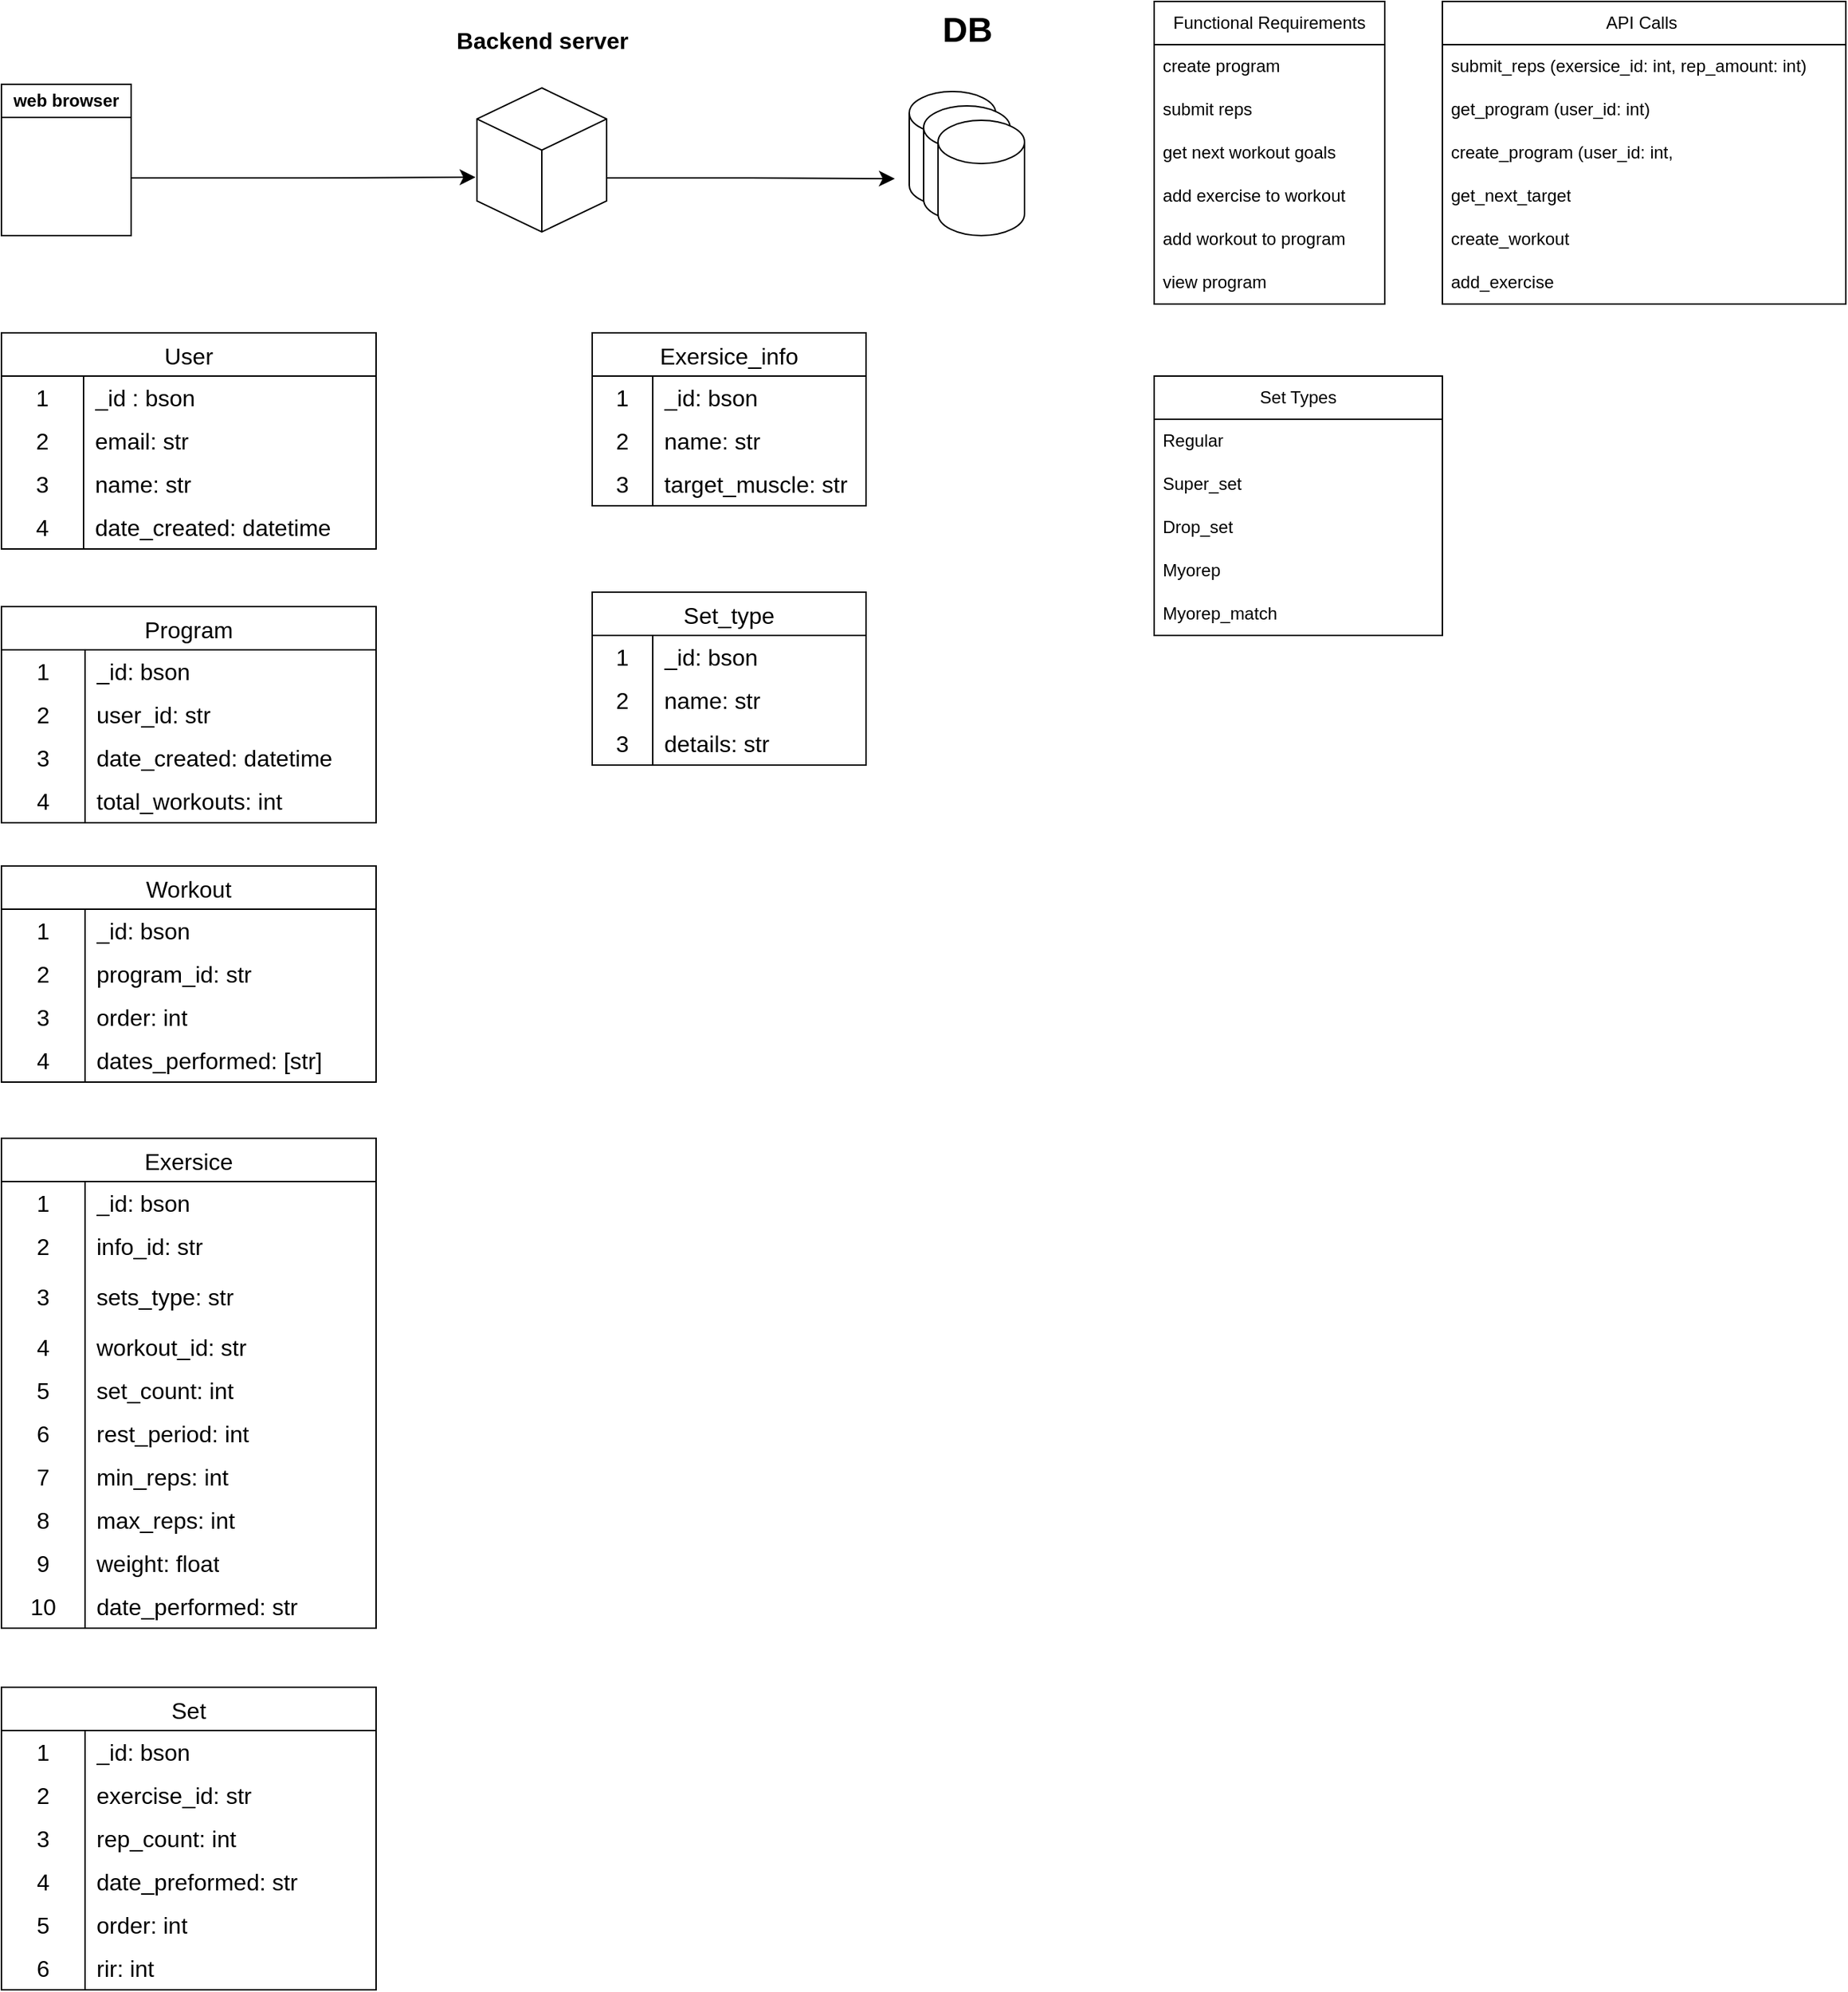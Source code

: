 <mxfile version="24.8.6">
  <diagram name="‫עמוד-1‬" id="RuujhvKtAC5E5h9CYGg9">
    <mxGraphModel grid="1" page="1" gridSize="10" guides="1" tooltips="1" connect="1" arrows="1" fold="1" pageScale="1" pageWidth="827" pageHeight="1169" math="0" shadow="0">
      <root>
        <mxCell id="0" />
        <mxCell id="1" parent="0" />
        <mxCell id="5FA42v2mhGfSkM1-ar78-1" value="" style="shape=cylinder3;whiteSpace=wrap;html=1;boundedLbl=1;backgroundOutline=1;size=15;" vertex="1" parent="1">
          <mxGeometry x="-170" y="102.5" width="60" height="80" as="geometry" />
        </mxCell>
        <mxCell id="5FA42v2mhGfSkM1-ar78-2" value="" style="shape=cylinder3;whiteSpace=wrap;html=1;boundedLbl=1;backgroundOutline=1;size=15;" vertex="1" parent="1">
          <mxGeometry x="-160" y="112.5" width="60" height="80" as="geometry" />
        </mxCell>
        <mxCell id="5FA42v2mhGfSkM1-ar78-3" value="" style="shape=cylinder3;whiteSpace=wrap;html=1;boundedLbl=1;backgroundOutline=1;size=15;" vertex="1" parent="1">
          <mxGeometry x="-150" y="122.5" width="60" height="80" as="geometry" />
        </mxCell>
        <mxCell id="5FA42v2mhGfSkM1-ar78-5" value="web browser" style="swimlane;whiteSpace=wrap;html=1;" vertex="1" parent="1">
          <mxGeometry x="-800" y="97.5" width="90" height="105" as="geometry" />
        </mxCell>
        <mxCell id="5FA42v2mhGfSkM1-ar78-6" value="" style="html=1;whiteSpace=wrap;shape=isoCube2;backgroundOutline=1;isoAngle=15;" vertex="1" parent="1">
          <mxGeometry x="-470" y="100" width="90" height="100" as="geometry" />
        </mxCell>
        <mxCell id="5FA42v2mhGfSkM1-ar78-8" value="" style="edgeStyle=elbowEdgeStyle;elbow=horizontal;endArrow=classic;html=1;curved=0;rounded=0;endSize=8;startSize=8;entryX=-0.011;entryY=0.62;entryDx=0;entryDy=0;entryPerimeter=0;" edge="1" parent="1" target="5FA42v2mhGfSkM1-ar78-6">
          <mxGeometry width="50" height="50" relative="1" as="geometry">
            <mxPoint x="-710" y="162.5" as="sourcePoint" />
            <mxPoint x="-660" y="112.5" as="targetPoint" />
          </mxGeometry>
        </mxCell>
        <mxCell id="5FA42v2mhGfSkM1-ar78-9" value="" style="edgeStyle=elbowEdgeStyle;elbow=horizontal;endArrow=classic;html=1;curved=0;rounded=0;endSize=8;startSize=8;" edge="1" parent="1">
          <mxGeometry width="50" height="50" relative="1" as="geometry">
            <mxPoint x="-380" y="162.5" as="sourcePoint" />
            <mxPoint x="-180" y="163" as="targetPoint" />
          </mxGeometry>
        </mxCell>
        <mxCell id="5FA42v2mhGfSkM1-ar78-10" value="&lt;font style=&quot;font-size: 16px;&quot;&gt;Backend server&lt;/font&gt;" style="text;strokeColor=none;fillColor=none;html=1;fontSize=24;fontStyle=1;verticalAlign=middle;align=center;" vertex="1" parent="1">
          <mxGeometry x="-482.5" y="50" width="115" height="30" as="geometry" />
        </mxCell>
        <mxCell id="5FA42v2mhGfSkM1-ar78-11" value="DB" style="text;strokeColor=none;fillColor=none;html=1;fontSize=24;fontStyle=1;verticalAlign=middle;align=center;" vertex="1" parent="1">
          <mxGeometry x="-180" y="40" width="100" height="40" as="geometry" />
        </mxCell>
        <mxCell id="5FA42v2mhGfSkM1-ar78-23" value="Functional Requirements" style="swimlane;fontStyle=0;childLayout=stackLayout;horizontal=1;startSize=30;horizontalStack=0;resizeParent=1;resizeParentMax=0;resizeLast=0;collapsible=1;marginBottom=0;whiteSpace=wrap;html=1;" vertex="1" parent="1">
          <mxGeometry y="40" width="160" height="210" as="geometry" />
        </mxCell>
        <mxCell id="5FA42v2mhGfSkM1-ar78-24" value="create program" style="text;strokeColor=none;fillColor=none;align=left;verticalAlign=middle;spacingLeft=4;spacingRight=4;overflow=hidden;points=[[0,0.5],[1,0.5]];portConstraint=eastwest;rotatable=0;whiteSpace=wrap;html=1;" vertex="1" parent="5FA42v2mhGfSkM1-ar78-23">
          <mxGeometry y="30" width="160" height="30" as="geometry" />
        </mxCell>
        <mxCell id="5FA42v2mhGfSkM1-ar78-25" value="submit reps" style="text;strokeColor=none;fillColor=none;align=left;verticalAlign=middle;spacingLeft=4;spacingRight=4;overflow=hidden;points=[[0,0.5],[1,0.5]];portConstraint=eastwest;rotatable=0;whiteSpace=wrap;html=1;" vertex="1" parent="5FA42v2mhGfSkM1-ar78-23">
          <mxGeometry y="60" width="160" height="30" as="geometry" />
        </mxCell>
        <mxCell id="5FA42v2mhGfSkM1-ar78-26" value="get next workout goals" style="text;strokeColor=none;fillColor=none;align=left;verticalAlign=middle;spacingLeft=4;spacingRight=4;overflow=hidden;points=[[0,0.5],[1,0.5]];portConstraint=eastwest;rotatable=0;whiteSpace=wrap;html=1;" vertex="1" parent="5FA42v2mhGfSkM1-ar78-23">
          <mxGeometry y="90" width="160" height="30" as="geometry" />
        </mxCell>
        <mxCell id="5FA42v2mhGfSkM1-ar78-27" value="add exercise to workout" style="text;strokeColor=none;fillColor=none;align=left;verticalAlign=middle;spacingLeft=4;spacingRight=4;overflow=hidden;points=[[0,0.5],[1,0.5]];portConstraint=eastwest;rotatable=0;whiteSpace=wrap;html=1;" vertex="1" parent="5FA42v2mhGfSkM1-ar78-23">
          <mxGeometry y="120" width="160" height="30" as="geometry" />
        </mxCell>
        <mxCell id="5FA42v2mhGfSkM1-ar78-28" value="add workout to program" style="text;strokeColor=none;fillColor=none;align=left;verticalAlign=middle;spacingLeft=4;spacingRight=4;overflow=hidden;points=[[0,0.5],[1,0.5]];portConstraint=eastwest;rotatable=0;whiteSpace=wrap;html=1;" vertex="1" parent="5FA42v2mhGfSkM1-ar78-23">
          <mxGeometry y="150" width="160" height="30" as="geometry" />
        </mxCell>
        <mxCell id="5FA42v2mhGfSkM1-ar78-29" value="view program" style="text;strokeColor=none;fillColor=none;align=left;verticalAlign=middle;spacingLeft=4;spacingRight=4;overflow=hidden;points=[[0,0.5],[1,0.5]];portConstraint=eastwest;rotatable=0;whiteSpace=wrap;html=1;" vertex="1" parent="5FA42v2mhGfSkM1-ar78-23">
          <mxGeometry y="180" width="160" height="30" as="geometry" />
        </mxCell>
        <mxCell id="5FA42v2mhGfSkM1-ar78-32" value="API Calls&amp;nbsp;" style="swimlane;fontStyle=0;childLayout=stackLayout;horizontal=1;startSize=30;horizontalStack=0;resizeParent=1;resizeParentMax=0;resizeLast=0;collapsible=1;marginBottom=0;whiteSpace=wrap;html=1;" vertex="1" parent="1">
          <mxGeometry x="200" y="40" width="280" height="210" as="geometry" />
        </mxCell>
        <mxCell id="5FA42v2mhGfSkM1-ar78-33" value="submit_reps (exersice_id: int, rep_amount: int)" style="text;strokeColor=none;fillColor=none;align=left;verticalAlign=middle;spacingLeft=4;spacingRight=4;overflow=hidden;points=[[0,0.5],[1,0.5]];portConstraint=eastwest;rotatable=0;whiteSpace=wrap;html=1;" vertex="1" parent="5FA42v2mhGfSkM1-ar78-32">
          <mxGeometry y="30" width="280" height="30" as="geometry" />
        </mxCell>
        <mxCell id="5FA42v2mhGfSkM1-ar78-34" value="get_program (user_id: int)" style="text;strokeColor=none;fillColor=none;align=left;verticalAlign=middle;spacingLeft=4;spacingRight=4;overflow=hidden;points=[[0,0.5],[1,0.5]];portConstraint=eastwest;rotatable=0;whiteSpace=wrap;html=1;" vertex="1" parent="5FA42v2mhGfSkM1-ar78-32">
          <mxGeometry y="60" width="280" height="30" as="geometry" />
        </mxCell>
        <mxCell id="5FA42v2mhGfSkM1-ar78-36" value="create_program (user_id: int,&amp;nbsp;" style="text;strokeColor=none;fillColor=none;align=left;verticalAlign=middle;spacingLeft=4;spacingRight=4;overflow=hidden;points=[[0,0.5],[1,0.5]];portConstraint=eastwest;rotatable=0;whiteSpace=wrap;html=1;" vertex="1" parent="5FA42v2mhGfSkM1-ar78-32">
          <mxGeometry y="90" width="280" height="30" as="geometry" />
        </mxCell>
        <mxCell id="5FA42v2mhGfSkM1-ar78-35" value="get_next_target" style="text;strokeColor=none;fillColor=none;align=left;verticalAlign=middle;spacingLeft=4;spacingRight=4;overflow=hidden;points=[[0,0.5],[1,0.5]];portConstraint=eastwest;rotatable=0;whiteSpace=wrap;html=1;" vertex="1" parent="5FA42v2mhGfSkM1-ar78-32">
          <mxGeometry y="120" width="280" height="30" as="geometry" />
        </mxCell>
        <mxCell id="5FA42v2mhGfSkM1-ar78-37" value="create_workout" style="text;strokeColor=none;fillColor=none;align=left;verticalAlign=middle;spacingLeft=4;spacingRight=4;overflow=hidden;points=[[0,0.5],[1,0.5]];portConstraint=eastwest;rotatable=0;whiteSpace=wrap;html=1;" vertex="1" parent="5FA42v2mhGfSkM1-ar78-32">
          <mxGeometry y="150" width="280" height="30" as="geometry" />
        </mxCell>
        <mxCell id="5FA42v2mhGfSkM1-ar78-38" value="add_exercise" style="text;strokeColor=none;fillColor=none;align=left;verticalAlign=middle;spacingLeft=4;spacingRight=4;overflow=hidden;points=[[0,0.5],[1,0.5]];portConstraint=eastwest;rotatable=0;whiteSpace=wrap;html=1;" vertex="1" parent="5FA42v2mhGfSkM1-ar78-32">
          <mxGeometry y="180" width="280" height="30" as="geometry" />
        </mxCell>
        <mxCell id="5FA42v2mhGfSkM1-ar78-39" value="User" style="shape=table;startSize=30;container=1;collapsible=0;childLayout=tableLayout;fixedRows=1;rowLines=0;fontStyle=0;strokeColor=default;fontSize=16;" vertex="1" parent="1">
          <mxGeometry x="-800" y="270" width="260" height="150" as="geometry" />
        </mxCell>
        <mxCell id="5FA42v2mhGfSkM1-ar78-40" value="" style="shape=tableRow;horizontal=0;startSize=0;swimlaneHead=0;swimlaneBody=0;top=0;left=0;bottom=0;right=0;collapsible=0;dropTarget=0;fillColor=none;points=[[0,0.5],[1,0.5]];portConstraint=eastwest;strokeColor=inherit;fontSize=16;" vertex="1" parent="5FA42v2mhGfSkM1-ar78-39">
          <mxGeometry y="30" width="260" height="30" as="geometry" />
        </mxCell>
        <mxCell id="5FA42v2mhGfSkM1-ar78-41" value="1" style="shape=partialRectangle;html=1;whiteSpace=wrap;connectable=0;fillColor=none;top=0;left=0;bottom=0;right=0;overflow=hidden;pointerEvents=1;strokeColor=inherit;fontSize=16;" vertex="1" parent="5FA42v2mhGfSkM1-ar78-40">
          <mxGeometry width="57" height="30" as="geometry">
            <mxRectangle width="57" height="30" as="alternateBounds" />
          </mxGeometry>
        </mxCell>
        <mxCell id="5FA42v2mhGfSkM1-ar78-42" value="_id : bson" style="shape=partialRectangle;html=1;whiteSpace=wrap;connectable=0;fillColor=none;top=0;left=0;bottom=0;right=0;align=left;spacingLeft=6;overflow=hidden;strokeColor=inherit;fontSize=16;" vertex="1" parent="5FA42v2mhGfSkM1-ar78-40">
          <mxGeometry x="57" width="203" height="30" as="geometry">
            <mxRectangle width="203" height="30" as="alternateBounds" />
          </mxGeometry>
        </mxCell>
        <mxCell id="5FA42v2mhGfSkM1-ar78-43" value="" style="shape=tableRow;horizontal=0;startSize=0;swimlaneHead=0;swimlaneBody=0;top=0;left=0;bottom=0;right=0;collapsible=0;dropTarget=0;fillColor=none;points=[[0,0.5],[1,0.5]];portConstraint=eastwest;strokeColor=inherit;fontSize=16;" vertex="1" parent="5FA42v2mhGfSkM1-ar78-39">
          <mxGeometry y="60" width="260" height="30" as="geometry" />
        </mxCell>
        <mxCell id="5FA42v2mhGfSkM1-ar78-44" value="2" style="shape=partialRectangle;html=1;whiteSpace=wrap;connectable=0;fillColor=none;top=0;left=0;bottom=0;right=0;overflow=hidden;strokeColor=inherit;fontSize=16;" vertex="1" parent="5FA42v2mhGfSkM1-ar78-43">
          <mxGeometry width="57" height="30" as="geometry">
            <mxRectangle width="57" height="30" as="alternateBounds" />
          </mxGeometry>
        </mxCell>
        <mxCell id="5FA42v2mhGfSkM1-ar78-45" value="email: str" style="shape=partialRectangle;html=1;whiteSpace=wrap;connectable=0;fillColor=none;top=0;left=0;bottom=0;right=0;align=left;spacingLeft=6;overflow=hidden;strokeColor=inherit;fontSize=16;" vertex="1" parent="5FA42v2mhGfSkM1-ar78-43">
          <mxGeometry x="57" width="203" height="30" as="geometry">
            <mxRectangle width="203" height="30" as="alternateBounds" />
          </mxGeometry>
        </mxCell>
        <mxCell id="5FA42v2mhGfSkM1-ar78-46" value="" style="shape=tableRow;horizontal=0;startSize=0;swimlaneHead=0;swimlaneBody=0;top=0;left=0;bottom=0;right=0;collapsible=0;dropTarget=0;fillColor=none;points=[[0,0.5],[1,0.5]];portConstraint=eastwest;strokeColor=inherit;fontSize=16;" vertex="1" parent="5FA42v2mhGfSkM1-ar78-39">
          <mxGeometry y="90" width="260" height="30" as="geometry" />
        </mxCell>
        <mxCell id="5FA42v2mhGfSkM1-ar78-47" value="3" style="shape=partialRectangle;html=1;whiteSpace=wrap;connectable=0;fillColor=none;top=0;left=0;bottom=0;right=0;overflow=hidden;strokeColor=inherit;fontSize=16;" vertex="1" parent="5FA42v2mhGfSkM1-ar78-46">
          <mxGeometry width="57" height="30" as="geometry">
            <mxRectangle width="57" height="30" as="alternateBounds" />
          </mxGeometry>
        </mxCell>
        <mxCell id="5FA42v2mhGfSkM1-ar78-48" value="name: str" style="shape=partialRectangle;html=1;whiteSpace=wrap;connectable=0;fillColor=none;top=0;left=0;bottom=0;right=0;align=left;spacingLeft=6;overflow=hidden;strokeColor=inherit;fontSize=16;" vertex="1" parent="5FA42v2mhGfSkM1-ar78-46">
          <mxGeometry x="57" width="203" height="30" as="geometry">
            <mxRectangle width="203" height="30" as="alternateBounds" />
          </mxGeometry>
        </mxCell>
        <mxCell id="5FA42v2mhGfSkM1-ar78-65" value="" style="shape=tableRow;horizontal=0;startSize=0;swimlaneHead=0;swimlaneBody=0;top=0;left=0;bottom=0;right=0;collapsible=0;dropTarget=0;fillColor=none;points=[[0,0.5],[1,0.5]];portConstraint=eastwest;strokeColor=inherit;fontSize=16;" vertex="1" parent="5FA42v2mhGfSkM1-ar78-39">
          <mxGeometry y="120" width="260" height="30" as="geometry" />
        </mxCell>
        <mxCell id="5FA42v2mhGfSkM1-ar78-66" value="4" style="shape=partialRectangle;html=1;whiteSpace=wrap;connectable=0;fillColor=none;top=0;left=0;bottom=0;right=0;overflow=hidden;strokeColor=inherit;fontSize=16;" vertex="1" parent="5FA42v2mhGfSkM1-ar78-65">
          <mxGeometry width="57" height="30" as="geometry">
            <mxRectangle width="57" height="30" as="alternateBounds" />
          </mxGeometry>
        </mxCell>
        <mxCell id="5FA42v2mhGfSkM1-ar78-67" value="date_created: datetime" style="shape=partialRectangle;html=1;whiteSpace=wrap;connectable=0;fillColor=none;top=0;left=0;bottom=0;right=0;align=left;spacingLeft=6;overflow=hidden;strokeColor=inherit;fontSize=16;" vertex="1" parent="5FA42v2mhGfSkM1-ar78-65">
          <mxGeometry x="57" width="203" height="30" as="geometry">
            <mxRectangle width="203" height="30" as="alternateBounds" />
          </mxGeometry>
        </mxCell>
        <mxCell id="5FA42v2mhGfSkM1-ar78-49" value="Program" style="shape=table;startSize=30;container=1;collapsible=0;childLayout=tableLayout;fixedRows=1;rowLines=0;fontStyle=0;strokeColor=default;fontSize=16;" vertex="1" parent="1">
          <mxGeometry x="-800" y="460" width="260" height="150" as="geometry" />
        </mxCell>
        <mxCell id="5FA42v2mhGfSkM1-ar78-50" value="" style="shape=tableRow;horizontal=0;startSize=0;swimlaneHead=0;swimlaneBody=0;top=0;left=0;bottom=0;right=0;collapsible=0;dropTarget=0;fillColor=none;points=[[0,0.5],[1,0.5]];portConstraint=eastwest;strokeColor=inherit;fontSize=16;" vertex="1" parent="5FA42v2mhGfSkM1-ar78-49">
          <mxGeometry y="30" width="260" height="30" as="geometry" />
        </mxCell>
        <mxCell id="5FA42v2mhGfSkM1-ar78-51" value="1" style="shape=partialRectangle;html=1;whiteSpace=wrap;connectable=0;fillColor=none;top=0;left=0;bottom=0;right=0;overflow=hidden;pointerEvents=1;strokeColor=inherit;fontSize=16;" vertex="1" parent="5FA42v2mhGfSkM1-ar78-50">
          <mxGeometry width="58" height="30" as="geometry">
            <mxRectangle width="58" height="30" as="alternateBounds" />
          </mxGeometry>
        </mxCell>
        <mxCell id="5FA42v2mhGfSkM1-ar78-52" value="_id: bson" style="shape=partialRectangle;html=1;whiteSpace=wrap;connectable=0;fillColor=none;top=0;left=0;bottom=0;right=0;align=left;spacingLeft=6;overflow=hidden;strokeColor=inherit;fontSize=16;" vertex="1" parent="5FA42v2mhGfSkM1-ar78-50">
          <mxGeometry x="58" width="202" height="30" as="geometry">
            <mxRectangle width="202" height="30" as="alternateBounds" />
          </mxGeometry>
        </mxCell>
        <mxCell id="5FA42v2mhGfSkM1-ar78-53" value="" style="shape=tableRow;horizontal=0;startSize=0;swimlaneHead=0;swimlaneBody=0;top=0;left=0;bottom=0;right=0;collapsible=0;dropTarget=0;fillColor=none;points=[[0,0.5],[1,0.5]];portConstraint=eastwest;strokeColor=inherit;fontSize=16;" vertex="1" parent="5FA42v2mhGfSkM1-ar78-49">
          <mxGeometry y="60" width="260" height="30" as="geometry" />
        </mxCell>
        <mxCell id="5FA42v2mhGfSkM1-ar78-54" value="2" style="shape=partialRectangle;html=1;whiteSpace=wrap;connectable=0;fillColor=none;top=0;left=0;bottom=0;right=0;overflow=hidden;strokeColor=inherit;fontSize=16;" vertex="1" parent="5FA42v2mhGfSkM1-ar78-53">
          <mxGeometry width="58" height="30" as="geometry">
            <mxRectangle width="58" height="30" as="alternateBounds" />
          </mxGeometry>
        </mxCell>
        <mxCell id="5FA42v2mhGfSkM1-ar78-55" value="user_id: str" style="shape=partialRectangle;html=1;whiteSpace=wrap;connectable=0;fillColor=none;top=0;left=0;bottom=0;right=0;align=left;spacingLeft=6;overflow=hidden;strokeColor=inherit;fontSize=16;" vertex="1" parent="5FA42v2mhGfSkM1-ar78-53">
          <mxGeometry x="58" width="202" height="30" as="geometry">
            <mxRectangle width="202" height="30" as="alternateBounds" />
          </mxGeometry>
        </mxCell>
        <mxCell id="5FA42v2mhGfSkM1-ar78-56" value="" style="shape=tableRow;horizontal=0;startSize=0;swimlaneHead=0;swimlaneBody=0;top=0;left=0;bottom=0;right=0;collapsible=0;dropTarget=0;fillColor=none;points=[[0,0.5],[1,0.5]];portConstraint=eastwest;strokeColor=inherit;fontSize=16;" vertex="1" parent="5FA42v2mhGfSkM1-ar78-49">
          <mxGeometry y="90" width="260" height="30" as="geometry" />
        </mxCell>
        <mxCell id="5FA42v2mhGfSkM1-ar78-57" value="3" style="shape=partialRectangle;html=1;whiteSpace=wrap;connectable=0;fillColor=none;top=0;left=0;bottom=0;right=0;overflow=hidden;strokeColor=inherit;fontSize=16;" vertex="1" parent="5FA42v2mhGfSkM1-ar78-56">
          <mxGeometry width="58" height="30" as="geometry">
            <mxRectangle width="58" height="30" as="alternateBounds" />
          </mxGeometry>
        </mxCell>
        <mxCell id="5FA42v2mhGfSkM1-ar78-58" value="date_created: datetime" style="shape=partialRectangle;html=1;whiteSpace=wrap;connectable=0;fillColor=none;top=0;left=0;bottom=0;right=0;align=left;spacingLeft=6;overflow=hidden;strokeColor=inherit;fontSize=16;" vertex="1" parent="5FA42v2mhGfSkM1-ar78-56">
          <mxGeometry x="58" width="202" height="30" as="geometry">
            <mxRectangle width="202" height="30" as="alternateBounds" />
          </mxGeometry>
        </mxCell>
        <mxCell id="5FA42v2mhGfSkM1-ar78-78" value="" style="shape=tableRow;horizontal=0;startSize=0;swimlaneHead=0;swimlaneBody=0;top=0;left=0;bottom=0;right=0;collapsible=0;dropTarget=0;fillColor=none;points=[[0,0.5],[1,0.5]];portConstraint=eastwest;strokeColor=inherit;fontSize=16;" vertex="1" parent="5FA42v2mhGfSkM1-ar78-49">
          <mxGeometry y="120" width="260" height="30" as="geometry" />
        </mxCell>
        <mxCell id="5FA42v2mhGfSkM1-ar78-79" value="4" style="shape=partialRectangle;html=1;whiteSpace=wrap;connectable=0;fillColor=none;top=0;left=0;bottom=0;right=0;overflow=hidden;strokeColor=inherit;fontSize=16;" vertex="1" parent="5FA42v2mhGfSkM1-ar78-78">
          <mxGeometry width="58" height="30" as="geometry">
            <mxRectangle width="58" height="30" as="alternateBounds" />
          </mxGeometry>
        </mxCell>
        <mxCell id="5FA42v2mhGfSkM1-ar78-80" value="total_workouts: int" style="shape=partialRectangle;html=1;whiteSpace=wrap;connectable=0;fillColor=none;top=0;left=0;bottom=0;right=0;align=left;spacingLeft=6;overflow=hidden;strokeColor=inherit;fontSize=16;" vertex="1" parent="5FA42v2mhGfSkM1-ar78-78">
          <mxGeometry x="58" width="202" height="30" as="geometry">
            <mxRectangle width="202" height="30" as="alternateBounds" />
          </mxGeometry>
        </mxCell>
        <mxCell id="5FA42v2mhGfSkM1-ar78-68" value="Workout" style="shape=table;startSize=30;container=1;collapsible=0;childLayout=tableLayout;fixedRows=1;rowLines=0;fontStyle=0;strokeColor=default;fontSize=16;" vertex="1" parent="1">
          <mxGeometry x="-800" y="640" width="260" height="150" as="geometry" />
        </mxCell>
        <mxCell id="5FA42v2mhGfSkM1-ar78-69" value="" style="shape=tableRow;horizontal=0;startSize=0;swimlaneHead=0;swimlaneBody=0;top=0;left=0;bottom=0;right=0;collapsible=0;dropTarget=0;fillColor=none;points=[[0,0.5],[1,0.5]];portConstraint=eastwest;strokeColor=inherit;fontSize=16;" vertex="1" parent="5FA42v2mhGfSkM1-ar78-68">
          <mxGeometry y="30" width="260" height="30" as="geometry" />
        </mxCell>
        <mxCell id="5FA42v2mhGfSkM1-ar78-70" value="1" style="shape=partialRectangle;html=1;whiteSpace=wrap;connectable=0;fillColor=none;top=0;left=0;bottom=0;right=0;overflow=hidden;pointerEvents=1;strokeColor=inherit;fontSize=16;" vertex="1" parent="5FA42v2mhGfSkM1-ar78-69">
          <mxGeometry width="58" height="30" as="geometry">
            <mxRectangle width="58" height="30" as="alternateBounds" />
          </mxGeometry>
        </mxCell>
        <mxCell id="5FA42v2mhGfSkM1-ar78-71" value="_id: bson" style="shape=partialRectangle;html=1;whiteSpace=wrap;connectable=0;fillColor=none;top=0;left=0;bottom=0;right=0;align=left;spacingLeft=6;overflow=hidden;strokeColor=inherit;fontSize=16;" vertex="1" parent="5FA42v2mhGfSkM1-ar78-69">
          <mxGeometry x="58" width="202" height="30" as="geometry">
            <mxRectangle width="202" height="30" as="alternateBounds" />
          </mxGeometry>
        </mxCell>
        <mxCell id="5FA42v2mhGfSkM1-ar78-72" value="" style="shape=tableRow;horizontal=0;startSize=0;swimlaneHead=0;swimlaneBody=0;top=0;left=0;bottom=0;right=0;collapsible=0;dropTarget=0;fillColor=none;points=[[0,0.5],[1,0.5]];portConstraint=eastwest;strokeColor=inherit;fontSize=16;" vertex="1" parent="5FA42v2mhGfSkM1-ar78-68">
          <mxGeometry y="60" width="260" height="30" as="geometry" />
        </mxCell>
        <mxCell id="5FA42v2mhGfSkM1-ar78-73" value="2" style="shape=partialRectangle;html=1;whiteSpace=wrap;connectable=0;fillColor=none;top=0;left=0;bottom=0;right=0;overflow=hidden;strokeColor=inherit;fontSize=16;" vertex="1" parent="5FA42v2mhGfSkM1-ar78-72">
          <mxGeometry width="58" height="30" as="geometry">
            <mxRectangle width="58" height="30" as="alternateBounds" />
          </mxGeometry>
        </mxCell>
        <mxCell id="5FA42v2mhGfSkM1-ar78-74" value="program_id: str" style="shape=partialRectangle;html=1;whiteSpace=wrap;connectable=0;fillColor=none;top=0;left=0;bottom=0;right=0;align=left;spacingLeft=6;overflow=hidden;strokeColor=inherit;fontSize=16;" vertex="1" parent="5FA42v2mhGfSkM1-ar78-72">
          <mxGeometry x="58" width="202" height="30" as="geometry">
            <mxRectangle width="202" height="30" as="alternateBounds" />
          </mxGeometry>
        </mxCell>
        <mxCell id="5FA42v2mhGfSkM1-ar78-75" value="" style="shape=tableRow;horizontal=0;startSize=0;swimlaneHead=0;swimlaneBody=0;top=0;left=0;bottom=0;right=0;collapsible=0;dropTarget=0;fillColor=none;points=[[0,0.5],[1,0.5]];portConstraint=eastwest;strokeColor=inherit;fontSize=16;" vertex="1" parent="5FA42v2mhGfSkM1-ar78-68">
          <mxGeometry y="90" width="260" height="30" as="geometry" />
        </mxCell>
        <mxCell id="5FA42v2mhGfSkM1-ar78-76" value="3" style="shape=partialRectangle;html=1;whiteSpace=wrap;connectable=0;fillColor=none;top=0;left=0;bottom=0;right=0;overflow=hidden;strokeColor=inherit;fontSize=16;" vertex="1" parent="5FA42v2mhGfSkM1-ar78-75">
          <mxGeometry width="58" height="30" as="geometry">
            <mxRectangle width="58" height="30" as="alternateBounds" />
          </mxGeometry>
        </mxCell>
        <mxCell id="5FA42v2mhGfSkM1-ar78-77" value="order: int" style="shape=partialRectangle;html=1;whiteSpace=wrap;connectable=0;fillColor=none;top=0;left=0;bottom=0;right=0;align=left;spacingLeft=6;overflow=hidden;strokeColor=inherit;fontSize=16;" vertex="1" parent="5FA42v2mhGfSkM1-ar78-75">
          <mxGeometry x="58" width="202" height="30" as="geometry">
            <mxRectangle width="202" height="30" as="alternateBounds" />
          </mxGeometry>
        </mxCell>
        <mxCell id="5FA42v2mhGfSkM1-ar78-81" value="" style="shape=tableRow;horizontal=0;startSize=0;swimlaneHead=0;swimlaneBody=0;top=0;left=0;bottom=0;right=0;collapsible=0;dropTarget=0;fillColor=none;points=[[0,0.5],[1,0.5]];portConstraint=eastwest;strokeColor=inherit;fontSize=16;" vertex="1" parent="5FA42v2mhGfSkM1-ar78-68">
          <mxGeometry y="120" width="260" height="30" as="geometry" />
        </mxCell>
        <mxCell id="5FA42v2mhGfSkM1-ar78-82" value="4" style="shape=partialRectangle;html=1;whiteSpace=wrap;connectable=0;fillColor=none;top=0;left=0;bottom=0;right=0;overflow=hidden;strokeColor=inherit;fontSize=16;" vertex="1" parent="5FA42v2mhGfSkM1-ar78-81">
          <mxGeometry width="58" height="30" as="geometry">
            <mxRectangle width="58" height="30" as="alternateBounds" />
          </mxGeometry>
        </mxCell>
        <mxCell id="5FA42v2mhGfSkM1-ar78-83" value="dates_performed: [str]" style="shape=partialRectangle;html=1;whiteSpace=wrap;connectable=0;fillColor=none;top=0;left=0;bottom=0;right=0;align=left;spacingLeft=6;overflow=hidden;strokeColor=inherit;fontSize=16;" vertex="1" parent="5FA42v2mhGfSkM1-ar78-81">
          <mxGeometry x="58" width="202" height="30" as="geometry">
            <mxRectangle width="202" height="30" as="alternateBounds" />
          </mxGeometry>
        </mxCell>
        <mxCell id="F83LJbMKEKHqvI5iECEa-1" value="Exersice" style="shape=table;startSize=30;container=1;collapsible=0;childLayout=tableLayout;fixedRows=1;rowLines=0;fontStyle=0;strokeColor=default;fontSize=16;" vertex="1" parent="1">
          <mxGeometry x="-800" y="829" width="260" height="340.0" as="geometry" />
        </mxCell>
        <mxCell id="F83LJbMKEKHqvI5iECEa-2" value="" style="shape=tableRow;horizontal=0;startSize=0;swimlaneHead=0;swimlaneBody=0;top=0;left=0;bottom=0;right=0;collapsible=0;dropTarget=0;fillColor=none;points=[[0,0.5],[1,0.5]];portConstraint=eastwest;strokeColor=inherit;fontSize=16;" vertex="1" parent="F83LJbMKEKHqvI5iECEa-1">
          <mxGeometry y="30" width="260" height="30" as="geometry" />
        </mxCell>
        <mxCell id="F83LJbMKEKHqvI5iECEa-3" value="1" style="shape=partialRectangle;html=1;whiteSpace=wrap;connectable=0;fillColor=none;top=0;left=0;bottom=0;right=0;overflow=hidden;pointerEvents=1;strokeColor=inherit;fontSize=16;" vertex="1" parent="F83LJbMKEKHqvI5iECEa-2">
          <mxGeometry width="58" height="30" as="geometry">
            <mxRectangle width="58" height="30" as="alternateBounds" />
          </mxGeometry>
        </mxCell>
        <mxCell id="F83LJbMKEKHqvI5iECEa-4" value="_id: bson" style="shape=partialRectangle;html=1;whiteSpace=wrap;connectable=0;fillColor=none;top=0;left=0;bottom=0;right=0;align=left;spacingLeft=6;overflow=hidden;strokeColor=inherit;fontSize=16;" vertex="1" parent="F83LJbMKEKHqvI5iECEa-2">
          <mxGeometry x="58" width="202" height="30" as="geometry">
            <mxRectangle width="202" height="30" as="alternateBounds" />
          </mxGeometry>
        </mxCell>
        <mxCell id="F83LJbMKEKHqvI5iECEa-5" value="" style="shape=tableRow;horizontal=0;startSize=0;swimlaneHead=0;swimlaneBody=0;top=0;left=0;bottom=0;right=0;collapsible=0;dropTarget=0;fillColor=none;points=[[0,0.5],[1,0.5]];portConstraint=eastwest;strokeColor=inherit;fontSize=16;" vertex="1" parent="F83LJbMKEKHqvI5iECEa-1">
          <mxGeometry y="60" width="260" height="30" as="geometry" />
        </mxCell>
        <mxCell id="F83LJbMKEKHqvI5iECEa-6" value="2" style="shape=partialRectangle;html=1;whiteSpace=wrap;connectable=0;fillColor=none;top=0;left=0;bottom=0;right=0;overflow=hidden;strokeColor=inherit;fontSize=16;" vertex="1" parent="F83LJbMKEKHqvI5iECEa-5">
          <mxGeometry width="58" height="30" as="geometry">
            <mxRectangle width="58" height="30" as="alternateBounds" />
          </mxGeometry>
        </mxCell>
        <mxCell id="F83LJbMKEKHqvI5iECEa-7" value="info_id: str" style="shape=partialRectangle;html=1;whiteSpace=wrap;connectable=0;fillColor=none;top=0;left=0;bottom=0;right=0;align=left;spacingLeft=6;overflow=hidden;strokeColor=inherit;fontSize=16;" vertex="1" parent="F83LJbMKEKHqvI5iECEa-5">
          <mxGeometry x="58" width="202" height="30" as="geometry">
            <mxRectangle width="202" height="30" as="alternateBounds" />
          </mxGeometry>
        </mxCell>
        <mxCell id="F83LJbMKEKHqvI5iECEa-8" value="" style="shape=tableRow;horizontal=0;startSize=0;swimlaneHead=0;swimlaneBody=0;top=0;left=0;bottom=0;right=0;collapsible=0;dropTarget=0;fillColor=none;points=[[0,0.5],[1,0.5]];portConstraint=eastwest;strokeColor=inherit;fontSize=16;" vertex="1" parent="F83LJbMKEKHqvI5iECEa-1">
          <mxGeometry y="90" width="260" height="40" as="geometry" />
        </mxCell>
        <mxCell id="F83LJbMKEKHqvI5iECEa-9" value="3" style="shape=partialRectangle;html=1;whiteSpace=wrap;connectable=0;fillColor=none;top=0;left=0;bottom=0;right=0;overflow=hidden;strokeColor=inherit;fontSize=16;" vertex="1" parent="F83LJbMKEKHqvI5iECEa-8">
          <mxGeometry width="58" height="40" as="geometry">
            <mxRectangle width="58" height="40" as="alternateBounds" />
          </mxGeometry>
        </mxCell>
        <mxCell id="F83LJbMKEKHqvI5iECEa-10" value="sets_type: str" style="shape=partialRectangle;html=1;whiteSpace=wrap;connectable=0;fillColor=none;top=0;left=0;bottom=0;right=0;align=left;spacingLeft=6;overflow=hidden;strokeColor=inherit;fontSize=16;" vertex="1" parent="F83LJbMKEKHqvI5iECEa-8">
          <mxGeometry x="58" width="202" height="40" as="geometry">
            <mxRectangle width="202" height="40" as="alternateBounds" />
          </mxGeometry>
        </mxCell>
        <mxCell id="F83LJbMKEKHqvI5iECEa-14" value="" style="shape=tableRow;horizontal=0;startSize=0;swimlaneHead=0;swimlaneBody=0;top=0;left=0;bottom=0;right=0;collapsible=0;dropTarget=0;fillColor=none;points=[[0,0.5],[1,0.5]];portConstraint=eastwest;strokeColor=inherit;fontSize=16;" vertex="1" parent="F83LJbMKEKHqvI5iECEa-1">
          <mxGeometry y="130" width="260" height="30" as="geometry" />
        </mxCell>
        <mxCell id="F83LJbMKEKHqvI5iECEa-15" value="4" style="shape=partialRectangle;html=1;whiteSpace=wrap;connectable=0;fillColor=none;top=0;left=0;bottom=0;right=0;overflow=hidden;strokeColor=inherit;fontSize=16;" vertex="1" parent="F83LJbMKEKHqvI5iECEa-14">
          <mxGeometry width="58" height="30" as="geometry">
            <mxRectangle width="58" height="30" as="alternateBounds" />
          </mxGeometry>
        </mxCell>
        <mxCell id="F83LJbMKEKHqvI5iECEa-16" value="workout_id: str" style="shape=partialRectangle;html=1;whiteSpace=wrap;connectable=0;fillColor=none;top=0;left=0;bottom=0;right=0;align=left;spacingLeft=6;overflow=hidden;strokeColor=inherit;fontSize=16;" vertex="1" parent="F83LJbMKEKHqvI5iECEa-14">
          <mxGeometry x="58" width="202" height="30" as="geometry">
            <mxRectangle width="202" height="30" as="alternateBounds" />
          </mxGeometry>
        </mxCell>
        <mxCell id="F83LJbMKEKHqvI5iECEa-17" value="" style="shape=tableRow;horizontal=0;startSize=0;swimlaneHead=0;swimlaneBody=0;top=0;left=0;bottom=0;right=0;collapsible=0;dropTarget=0;fillColor=none;points=[[0,0.5],[1,0.5]];portConstraint=eastwest;strokeColor=inherit;fontSize=16;" vertex="1" parent="F83LJbMKEKHqvI5iECEa-1">
          <mxGeometry y="160" width="260" height="30" as="geometry" />
        </mxCell>
        <mxCell id="F83LJbMKEKHqvI5iECEa-18" value="5" style="shape=partialRectangle;html=1;whiteSpace=wrap;connectable=0;fillColor=none;top=0;left=0;bottom=0;right=0;overflow=hidden;strokeColor=inherit;fontSize=16;" vertex="1" parent="F83LJbMKEKHqvI5iECEa-17">
          <mxGeometry width="58" height="30" as="geometry">
            <mxRectangle width="58" height="30" as="alternateBounds" />
          </mxGeometry>
        </mxCell>
        <mxCell id="F83LJbMKEKHqvI5iECEa-19" value="set_count: int" style="shape=partialRectangle;html=1;whiteSpace=wrap;connectable=0;fillColor=none;top=0;left=0;bottom=0;right=0;align=left;spacingLeft=6;overflow=hidden;strokeColor=inherit;fontSize=16;" vertex="1" parent="F83LJbMKEKHqvI5iECEa-17">
          <mxGeometry x="58" width="202" height="30" as="geometry">
            <mxRectangle width="202" height="30" as="alternateBounds" />
          </mxGeometry>
        </mxCell>
        <mxCell id="F83LJbMKEKHqvI5iECEa-53" value="" style="shape=tableRow;horizontal=0;startSize=0;swimlaneHead=0;swimlaneBody=0;top=0;left=0;bottom=0;right=0;collapsible=0;dropTarget=0;fillColor=none;points=[[0,0.5],[1,0.5]];portConstraint=eastwest;strokeColor=inherit;fontSize=16;" vertex="1" parent="F83LJbMKEKHqvI5iECEa-1">
          <mxGeometry y="190" width="260" height="30" as="geometry" />
        </mxCell>
        <mxCell id="F83LJbMKEKHqvI5iECEa-54" value="6" style="shape=partialRectangle;html=1;whiteSpace=wrap;connectable=0;fillColor=none;top=0;left=0;bottom=0;right=0;overflow=hidden;strokeColor=inherit;fontSize=16;" vertex="1" parent="F83LJbMKEKHqvI5iECEa-53">
          <mxGeometry width="58" height="30" as="geometry">
            <mxRectangle width="58" height="30" as="alternateBounds" />
          </mxGeometry>
        </mxCell>
        <mxCell id="F83LJbMKEKHqvI5iECEa-55" value="rest_period: int" style="shape=partialRectangle;html=1;whiteSpace=wrap;connectable=0;fillColor=none;top=0;left=0;bottom=0;right=0;align=left;spacingLeft=6;overflow=hidden;strokeColor=inherit;fontSize=16;" vertex="1" parent="F83LJbMKEKHqvI5iECEa-53">
          <mxGeometry x="58" width="202" height="30" as="geometry">
            <mxRectangle width="202" height="30" as="alternateBounds" />
          </mxGeometry>
        </mxCell>
        <mxCell id="F83LJbMKEKHqvI5iECEa-70" value="" style="shape=tableRow;horizontal=0;startSize=0;swimlaneHead=0;swimlaneBody=0;top=0;left=0;bottom=0;right=0;collapsible=0;dropTarget=0;fillColor=none;points=[[0,0.5],[1,0.5]];portConstraint=eastwest;strokeColor=inherit;fontSize=16;" vertex="1" parent="F83LJbMKEKHqvI5iECEa-1">
          <mxGeometry y="220" width="260" height="30" as="geometry" />
        </mxCell>
        <mxCell id="F83LJbMKEKHqvI5iECEa-71" value="7" style="shape=partialRectangle;html=1;whiteSpace=wrap;connectable=0;fillColor=none;top=0;left=0;bottom=0;right=0;overflow=hidden;strokeColor=inherit;fontSize=16;" vertex="1" parent="F83LJbMKEKHqvI5iECEa-70">
          <mxGeometry width="58" height="30" as="geometry">
            <mxRectangle width="58" height="30" as="alternateBounds" />
          </mxGeometry>
        </mxCell>
        <mxCell id="F83LJbMKEKHqvI5iECEa-72" value="min_reps: int" style="shape=partialRectangle;html=1;whiteSpace=wrap;connectable=0;fillColor=none;top=0;left=0;bottom=0;right=0;align=left;spacingLeft=6;overflow=hidden;strokeColor=inherit;fontSize=16;" vertex="1" parent="F83LJbMKEKHqvI5iECEa-70">
          <mxGeometry x="58" width="202" height="30" as="geometry">
            <mxRectangle width="202" height="30" as="alternateBounds" />
          </mxGeometry>
        </mxCell>
        <mxCell id="F83LJbMKEKHqvI5iECEa-73" value="" style="shape=tableRow;horizontal=0;startSize=0;swimlaneHead=0;swimlaneBody=0;top=0;left=0;bottom=0;right=0;collapsible=0;dropTarget=0;fillColor=none;points=[[0,0.5],[1,0.5]];portConstraint=eastwest;strokeColor=inherit;fontSize=16;" vertex="1" parent="F83LJbMKEKHqvI5iECEa-1">
          <mxGeometry y="250" width="260" height="30" as="geometry" />
        </mxCell>
        <mxCell id="F83LJbMKEKHqvI5iECEa-74" value="8" style="shape=partialRectangle;html=1;whiteSpace=wrap;connectable=0;fillColor=none;top=0;left=0;bottom=0;right=0;overflow=hidden;strokeColor=inherit;fontSize=16;" vertex="1" parent="F83LJbMKEKHqvI5iECEa-73">
          <mxGeometry width="58" height="30" as="geometry">
            <mxRectangle width="58" height="30" as="alternateBounds" />
          </mxGeometry>
        </mxCell>
        <mxCell id="F83LJbMKEKHqvI5iECEa-75" value="max_reps: int" style="shape=partialRectangle;html=1;whiteSpace=wrap;connectable=0;fillColor=none;top=0;left=0;bottom=0;right=0;align=left;spacingLeft=6;overflow=hidden;strokeColor=inherit;fontSize=16;" vertex="1" parent="F83LJbMKEKHqvI5iECEa-73">
          <mxGeometry x="58" width="202" height="30" as="geometry">
            <mxRectangle width="202" height="30" as="alternateBounds" />
          </mxGeometry>
        </mxCell>
        <mxCell id="xele2p5ni1MSc9vmOYbc-1" value="" style="shape=tableRow;horizontal=0;startSize=0;swimlaneHead=0;swimlaneBody=0;top=0;left=0;bottom=0;right=0;collapsible=0;dropTarget=0;fillColor=none;points=[[0,0.5],[1,0.5]];portConstraint=eastwest;strokeColor=inherit;fontSize=16;" vertex="1" parent="F83LJbMKEKHqvI5iECEa-1">
          <mxGeometry y="280" width="260" height="30" as="geometry" />
        </mxCell>
        <mxCell id="xele2p5ni1MSc9vmOYbc-2" value="9" style="shape=partialRectangle;html=1;whiteSpace=wrap;connectable=0;fillColor=none;top=0;left=0;bottom=0;right=0;overflow=hidden;strokeColor=inherit;fontSize=16;" vertex="1" parent="xele2p5ni1MSc9vmOYbc-1">
          <mxGeometry width="58" height="30" as="geometry">
            <mxRectangle width="58" height="30" as="alternateBounds" />
          </mxGeometry>
        </mxCell>
        <mxCell id="xele2p5ni1MSc9vmOYbc-3" value="weight: float" style="shape=partialRectangle;html=1;whiteSpace=wrap;connectable=0;fillColor=none;top=0;left=0;bottom=0;right=0;align=left;spacingLeft=6;overflow=hidden;strokeColor=inherit;fontSize=16;" vertex="1" parent="xele2p5ni1MSc9vmOYbc-1">
          <mxGeometry x="58" width="202" height="30" as="geometry">
            <mxRectangle width="202" height="30" as="alternateBounds" />
          </mxGeometry>
        </mxCell>
        <mxCell id="xele2p5ni1MSc9vmOYbc-4" value="" style="shape=tableRow;horizontal=0;startSize=0;swimlaneHead=0;swimlaneBody=0;top=0;left=0;bottom=0;right=0;collapsible=0;dropTarget=0;fillColor=none;points=[[0,0.5],[1,0.5]];portConstraint=eastwest;strokeColor=inherit;fontSize=16;" vertex="1" parent="F83LJbMKEKHqvI5iECEa-1">
          <mxGeometry y="310" width="260" height="30" as="geometry" />
        </mxCell>
        <mxCell id="xele2p5ni1MSc9vmOYbc-5" value="10" style="shape=partialRectangle;html=1;whiteSpace=wrap;connectable=0;fillColor=none;top=0;left=0;bottom=0;right=0;overflow=hidden;strokeColor=inherit;fontSize=16;" vertex="1" parent="xele2p5ni1MSc9vmOYbc-4">
          <mxGeometry width="58" height="30" as="geometry">
            <mxRectangle width="58" height="30" as="alternateBounds" />
          </mxGeometry>
        </mxCell>
        <mxCell id="xele2p5ni1MSc9vmOYbc-6" value="date_performed: str" style="shape=partialRectangle;html=1;whiteSpace=wrap;connectable=0;fillColor=none;top=0;left=0;bottom=0;right=0;align=left;spacingLeft=6;overflow=hidden;strokeColor=inherit;fontSize=16;" vertex="1" parent="xele2p5ni1MSc9vmOYbc-4">
          <mxGeometry x="58" width="202" height="30" as="geometry">
            <mxRectangle width="202" height="30" as="alternateBounds" />
          </mxGeometry>
        </mxCell>
        <mxCell id="F83LJbMKEKHqvI5iECEa-20" value="Exersice_info" style="shape=table;startSize=30;container=1;collapsible=0;childLayout=tableLayout;fixedRows=1;rowLines=0;fontStyle=0;strokeColor=default;fontSize=16;" vertex="1" parent="1">
          <mxGeometry x="-390" y="270" width="190" height="120" as="geometry" />
        </mxCell>
        <mxCell id="F83LJbMKEKHqvI5iECEa-21" value="" style="shape=tableRow;horizontal=0;startSize=0;swimlaneHead=0;swimlaneBody=0;top=0;left=0;bottom=0;right=0;collapsible=0;dropTarget=0;fillColor=none;points=[[0,0.5],[1,0.5]];portConstraint=eastwest;strokeColor=inherit;fontSize=16;" vertex="1" parent="F83LJbMKEKHqvI5iECEa-20">
          <mxGeometry y="30" width="190" height="30" as="geometry" />
        </mxCell>
        <mxCell id="F83LJbMKEKHqvI5iECEa-22" value="1" style="shape=partialRectangle;html=1;whiteSpace=wrap;connectable=0;fillColor=none;top=0;left=0;bottom=0;right=0;overflow=hidden;pointerEvents=1;strokeColor=inherit;fontSize=16;" vertex="1" parent="F83LJbMKEKHqvI5iECEa-21">
          <mxGeometry width="42" height="30" as="geometry">
            <mxRectangle width="42" height="30" as="alternateBounds" />
          </mxGeometry>
        </mxCell>
        <mxCell id="F83LJbMKEKHqvI5iECEa-23" value="_id: bson" style="shape=partialRectangle;html=1;whiteSpace=wrap;connectable=0;fillColor=none;top=0;left=0;bottom=0;right=0;align=left;spacingLeft=6;overflow=hidden;strokeColor=inherit;fontSize=16;" vertex="1" parent="F83LJbMKEKHqvI5iECEa-21">
          <mxGeometry x="42" width="148" height="30" as="geometry">
            <mxRectangle width="148" height="30" as="alternateBounds" />
          </mxGeometry>
        </mxCell>
        <mxCell id="F83LJbMKEKHqvI5iECEa-24" value="" style="shape=tableRow;horizontal=0;startSize=0;swimlaneHead=0;swimlaneBody=0;top=0;left=0;bottom=0;right=0;collapsible=0;dropTarget=0;fillColor=none;points=[[0,0.5],[1,0.5]];portConstraint=eastwest;strokeColor=inherit;fontSize=16;" vertex="1" parent="F83LJbMKEKHqvI5iECEa-20">
          <mxGeometry y="60" width="190" height="30" as="geometry" />
        </mxCell>
        <mxCell id="F83LJbMKEKHqvI5iECEa-25" value="2" style="shape=partialRectangle;html=1;whiteSpace=wrap;connectable=0;fillColor=none;top=0;left=0;bottom=0;right=0;overflow=hidden;strokeColor=inherit;fontSize=16;" vertex="1" parent="F83LJbMKEKHqvI5iECEa-24">
          <mxGeometry width="42" height="30" as="geometry">
            <mxRectangle width="42" height="30" as="alternateBounds" />
          </mxGeometry>
        </mxCell>
        <mxCell id="F83LJbMKEKHqvI5iECEa-26" value="name: str" style="shape=partialRectangle;html=1;whiteSpace=wrap;connectable=0;fillColor=none;top=0;left=0;bottom=0;right=0;align=left;spacingLeft=6;overflow=hidden;strokeColor=inherit;fontSize=16;" vertex="1" parent="F83LJbMKEKHqvI5iECEa-24">
          <mxGeometry x="42" width="148" height="30" as="geometry">
            <mxRectangle width="148" height="30" as="alternateBounds" />
          </mxGeometry>
        </mxCell>
        <mxCell id="F83LJbMKEKHqvI5iECEa-27" value="" style="shape=tableRow;horizontal=0;startSize=0;swimlaneHead=0;swimlaneBody=0;top=0;left=0;bottom=0;right=0;collapsible=0;dropTarget=0;fillColor=none;points=[[0,0.5],[1,0.5]];portConstraint=eastwest;strokeColor=inherit;fontSize=16;" vertex="1" parent="F83LJbMKEKHqvI5iECEa-20">
          <mxGeometry y="90" width="190" height="30" as="geometry" />
        </mxCell>
        <mxCell id="F83LJbMKEKHqvI5iECEa-28" value="3" style="shape=partialRectangle;html=1;whiteSpace=wrap;connectable=0;fillColor=none;top=0;left=0;bottom=0;right=0;overflow=hidden;strokeColor=inherit;fontSize=16;" vertex="1" parent="F83LJbMKEKHqvI5iECEa-27">
          <mxGeometry width="42" height="30" as="geometry">
            <mxRectangle width="42" height="30" as="alternateBounds" />
          </mxGeometry>
        </mxCell>
        <mxCell id="F83LJbMKEKHqvI5iECEa-29" value="target_muscle: str" style="shape=partialRectangle;html=1;whiteSpace=wrap;connectable=0;fillColor=none;top=0;left=0;bottom=0;right=0;align=left;spacingLeft=6;overflow=hidden;strokeColor=inherit;fontSize=16;" vertex="1" parent="F83LJbMKEKHqvI5iECEa-27">
          <mxGeometry x="42" width="148" height="30" as="geometry">
            <mxRectangle width="148" height="30" as="alternateBounds" />
          </mxGeometry>
        </mxCell>
        <mxCell id="F83LJbMKEKHqvI5iECEa-33" value="Set_type" style="shape=table;startSize=30;container=1;collapsible=0;childLayout=tableLayout;fixedRows=1;rowLines=0;fontStyle=0;strokeColor=default;fontSize=16;" vertex="1" parent="1">
          <mxGeometry x="-390" y="450" width="190" height="120" as="geometry" />
        </mxCell>
        <mxCell id="F83LJbMKEKHqvI5iECEa-34" value="" style="shape=tableRow;horizontal=0;startSize=0;swimlaneHead=0;swimlaneBody=0;top=0;left=0;bottom=0;right=0;collapsible=0;dropTarget=0;fillColor=none;points=[[0,0.5],[1,0.5]];portConstraint=eastwest;strokeColor=inherit;fontSize=16;" vertex="1" parent="F83LJbMKEKHqvI5iECEa-33">
          <mxGeometry y="30" width="190" height="30" as="geometry" />
        </mxCell>
        <mxCell id="F83LJbMKEKHqvI5iECEa-35" value="1" style="shape=partialRectangle;html=1;whiteSpace=wrap;connectable=0;fillColor=none;top=0;left=0;bottom=0;right=0;overflow=hidden;pointerEvents=1;strokeColor=inherit;fontSize=16;" vertex="1" parent="F83LJbMKEKHqvI5iECEa-34">
          <mxGeometry width="42" height="30" as="geometry">
            <mxRectangle width="42" height="30" as="alternateBounds" />
          </mxGeometry>
        </mxCell>
        <mxCell id="F83LJbMKEKHqvI5iECEa-36" value="_id: bson" style="shape=partialRectangle;html=1;whiteSpace=wrap;connectable=0;fillColor=none;top=0;left=0;bottom=0;right=0;align=left;spacingLeft=6;overflow=hidden;strokeColor=inherit;fontSize=16;" vertex="1" parent="F83LJbMKEKHqvI5iECEa-34">
          <mxGeometry x="42" width="148" height="30" as="geometry">
            <mxRectangle width="148" height="30" as="alternateBounds" />
          </mxGeometry>
        </mxCell>
        <mxCell id="F83LJbMKEKHqvI5iECEa-37" value="" style="shape=tableRow;horizontal=0;startSize=0;swimlaneHead=0;swimlaneBody=0;top=0;left=0;bottom=0;right=0;collapsible=0;dropTarget=0;fillColor=none;points=[[0,0.5],[1,0.5]];portConstraint=eastwest;strokeColor=inherit;fontSize=16;" vertex="1" parent="F83LJbMKEKHqvI5iECEa-33">
          <mxGeometry y="60" width="190" height="30" as="geometry" />
        </mxCell>
        <mxCell id="F83LJbMKEKHqvI5iECEa-38" value="2" style="shape=partialRectangle;html=1;whiteSpace=wrap;connectable=0;fillColor=none;top=0;left=0;bottom=0;right=0;overflow=hidden;strokeColor=inherit;fontSize=16;" vertex="1" parent="F83LJbMKEKHqvI5iECEa-37">
          <mxGeometry width="42" height="30" as="geometry">
            <mxRectangle width="42" height="30" as="alternateBounds" />
          </mxGeometry>
        </mxCell>
        <mxCell id="F83LJbMKEKHqvI5iECEa-39" value="name: str" style="shape=partialRectangle;html=1;whiteSpace=wrap;connectable=0;fillColor=none;top=0;left=0;bottom=0;right=0;align=left;spacingLeft=6;overflow=hidden;strokeColor=inherit;fontSize=16;" vertex="1" parent="F83LJbMKEKHqvI5iECEa-37">
          <mxGeometry x="42" width="148" height="30" as="geometry">
            <mxRectangle width="148" height="30" as="alternateBounds" />
          </mxGeometry>
        </mxCell>
        <mxCell id="F83LJbMKEKHqvI5iECEa-40" value="" style="shape=tableRow;horizontal=0;startSize=0;swimlaneHead=0;swimlaneBody=0;top=0;left=0;bottom=0;right=0;collapsible=0;dropTarget=0;fillColor=none;points=[[0,0.5],[1,0.5]];portConstraint=eastwest;strokeColor=inherit;fontSize=16;" vertex="1" parent="F83LJbMKEKHqvI5iECEa-33">
          <mxGeometry y="90" width="190" height="30" as="geometry" />
        </mxCell>
        <mxCell id="F83LJbMKEKHqvI5iECEa-41" value="3" style="shape=partialRectangle;html=1;whiteSpace=wrap;connectable=0;fillColor=none;top=0;left=0;bottom=0;right=0;overflow=hidden;strokeColor=inherit;fontSize=16;" vertex="1" parent="F83LJbMKEKHqvI5iECEa-40">
          <mxGeometry width="42" height="30" as="geometry">
            <mxRectangle width="42" height="30" as="alternateBounds" />
          </mxGeometry>
        </mxCell>
        <mxCell id="F83LJbMKEKHqvI5iECEa-42" value="details: str" style="shape=partialRectangle;html=1;whiteSpace=wrap;connectable=0;fillColor=none;top=0;left=0;bottom=0;right=0;align=left;spacingLeft=6;overflow=hidden;strokeColor=inherit;fontSize=16;" vertex="1" parent="F83LJbMKEKHqvI5iECEa-40">
          <mxGeometry x="42" width="148" height="30" as="geometry">
            <mxRectangle width="148" height="30" as="alternateBounds" />
          </mxGeometry>
        </mxCell>
        <mxCell id="F83LJbMKEKHqvI5iECEa-44" value="Set Types" style="swimlane;fontStyle=0;childLayout=stackLayout;horizontal=1;startSize=30;horizontalStack=0;resizeParent=1;resizeParentMax=0;resizeLast=0;collapsible=1;marginBottom=0;whiteSpace=wrap;html=1;" vertex="1" parent="1">
          <mxGeometry y="300" width="200" height="180" as="geometry" />
        </mxCell>
        <mxCell id="F83LJbMKEKHqvI5iECEa-45" value="Regular&amp;nbsp;" style="text;strokeColor=none;fillColor=none;align=left;verticalAlign=middle;spacingLeft=4;spacingRight=4;overflow=hidden;points=[[0,0.5],[1,0.5]];portConstraint=eastwest;rotatable=0;whiteSpace=wrap;html=1;" vertex="1" parent="F83LJbMKEKHqvI5iECEa-44">
          <mxGeometry y="30" width="200" height="30" as="geometry" />
        </mxCell>
        <mxCell id="F83LJbMKEKHqvI5iECEa-46" value="Super_set" style="text;strokeColor=none;fillColor=none;align=left;verticalAlign=middle;spacingLeft=4;spacingRight=4;overflow=hidden;points=[[0,0.5],[1,0.5]];portConstraint=eastwest;rotatable=0;whiteSpace=wrap;html=1;" vertex="1" parent="F83LJbMKEKHqvI5iECEa-44">
          <mxGeometry y="60" width="200" height="30" as="geometry" />
        </mxCell>
        <mxCell id="F83LJbMKEKHqvI5iECEa-47" value="Drop_set" style="text;strokeColor=none;fillColor=none;align=left;verticalAlign=middle;spacingLeft=4;spacingRight=4;overflow=hidden;points=[[0,0.5],[1,0.5]];portConstraint=eastwest;rotatable=0;whiteSpace=wrap;html=1;" vertex="1" parent="F83LJbMKEKHqvI5iECEa-44">
          <mxGeometry y="90" width="200" height="30" as="geometry" />
        </mxCell>
        <mxCell id="F83LJbMKEKHqvI5iECEa-51" value="Myorep" style="text;strokeColor=none;fillColor=none;align=left;verticalAlign=middle;spacingLeft=4;spacingRight=4;overflow=hidden;points=[[0,0.5],[1,0.5]];portConstraint=eastwest;rotatable=0;whiteSpace=wrap;html=1;" vertex="1" parent="F83LJbMKEKHqvI5iECEa-44">
          <mxGeometry y="120" width="200" height="30" as="geometry" />
        </mxCell>
        <mxCell id="F83LJbMKEKHqvI5iECEa-52" value="Myorep_match" style="text;strokeColor=none;fillColor=none;align=left;verticalAlign=middle;spacingLeft=4;spacingRight=4;overflow=hidden;points=[[0,0.5],[1,0.5]];portConstraint=eastwest;rotatable=0;whiteSpace=wrap;html=1;" vertex="1" parent="F83LJbMKEKHqvI5iECEa-44">
          <mxGeometry y="150" width="200" height="30" as="geometry" />
        </mxCell>
        <mxCell id="F83LJbMKEKHqvI5iECEa-60" value="Set" style="shape=table;startSize=30;container=1;collapsible=0;childLayout=tableLayout;fixedRows=1;rowLines=0;fontStyle=0;strokeColor=default;fontSize=16;" vertex="1" parent="1">
          <mxGeometry x="-800" y="1210" width="260" height="210" as="geometry" />
        </mxCell>
        <mxCell id="F83LJbMKEKHqvI5iECEa-61" value="" style="shape=tableRow;horizontal=0;startSize=0;swimlaneHead=0;swimlaneBody=0;top=0;left=0;bottom=0;right=0;collapsible=0;dropTarget=0;fillColor=none;points=[[0,0.5],[1,0.5]];portConstraint=eastwest;strokeColor=inherit;fontSize=16;" vertex="1" parent="F83LJbMKEKHqvI5iECEa-60">
          <mxGeometry y="30" width="260" height="30" as="geometry" />
        </mxCell>
        <mxCell id="F83LJbMKEKHqvI5iECEa-62" value="1" style="shape=partialRectangle;html=1;whiteSpace=wrap;connectable=0;fillColor=none;top=0;left=0;bottom=0;right=0;overflow=hidden;pointerEvents=1;strokeColor=inherit;fontSize=16;" vertex="1" parent="F83LJbMKEKHqvI5iECEa-61">
          <mxGeometry width="58" height="30" as="geometry">
            <mxRectangle width="58" height="30" as="alternateBounds" />
          </mxGeometry>
        </mxCell>
        <mxCell id="F83LJbMKEKHqvI5iECEa-63" value="_id: bson" style="shape=partialRectangle;html=1;whiteSpace=wrap;connectable=0;fillColor=none;top=0;left=0;bottom=0;right=0;align=left;spacingLeft=6;overflow=hidden;strokeColor=inherit;fontSize=16;" vertex="1" parent="F83LJbMKEKHqvI5iECEa-61">
          <mxGeometry x="58" width="202" height="30" as="geometry">
            <mxRectangle width="202" height="30" as="alternateBounds" />
          </mxGeometry>
        </mxCell>
        <mxCell id="F83LJbMKEKHqvI5iECEa-64" value="" style="shape=tableRow;horizontal=0;startSize=0;swimlaneHead=0;swimlaneBody=0;top=0;left=0;bottom=0;right=0;collapsible=0;dropTarget=0;fillColor=none;points=[[0,0.5],[1,0.5]];portConstraint=eastwest;strokeColor=inherit;fontSize=16;" vertex="1" parent="F83LJbMKEKHqvI5iECEa-60">
          <mxGeometry y="60" width="260" height="30" as="geometry" />
        </mxCell>
        <mxCell id="F83LJbMKEKHqvI5iECEa-65" value="2" style="shape=partialRectangle;html=1;whiteSpace=wrap;connectable=0;fillColor=none;top=0;left=0;bottom=0;right=0;overflow=hidden;strokeColor=inherit;fontSize=16;" vertex="1" parent="F83LJbMKEKHqvI5iECEa-64">
          <mxGeometry width="58" height="30" as="geometry">
            <mxRectangle width="58" height="30" as="alternateBounds" />
          </mxGeometry>
        </mxCell>
        <mxCell id="F83LJbMKEKHqvI5iECEa-66" value="exercise_id: str" style="shape=partialRectangle;html=1;whiteSpace=wrap;connectable=0;fillColor=none;top=0;left=0;bottom=0;right=0;align=left;spacingLeft=6;overflow=hidden;strokeColor=inherit;fontSize=16;" vertex="1" parent="F83LJbMKEKHqvI5iECEa-64">
          <mxGeometry x="58" width="202" height="30" as="geometry">
            <mxRectangle width="202" height="30" as="alternateBounds" />
          </mxGeometry>
        </mxCell>
        <mxCell id="F83LJbMKEKHqvI5iECEa-67" value="" style="shape=tableRow;horizontal=0;startSize=0;swimlaneHead=0;swimlaneBody=0;top=0;left=0;bottom=0;right=0;collapsible=0;dropTarget=0;fillColor=none;points=[[0,0.5],[1,0.5]];portConstraint=eastwest;strokeColor=inherit;fontSize=16;" vertex="1" parent="F83LJbMKEKHqvI5iECEa-60">
          <mxGeometry y="90" width="260" height="30" as="geometry" />
        </mxCell>
        <mxCell id="F83LJbMKEKHqvI5iECEa-68" value="3" style="shape=partialRectangle;html=1;whiteSpace=wrap;connectable=0;fillColor=none;top=0;left=0;bottom=0;right=0;overflow=hidden;strokeColor=inherit;fontSize=16;" vertex="1" parent="F83LJbMKEKHqvI5iECEa-67">
          <mxGeometry width="58" height="30" as="geometry">
            <mxRectangle width="58" height="30" as="alternateBounds" />
          </mxGeometry>
        </mxCell>
        <mxCell id="F83LJbMKEKHqvI5iECEa-69" value="rep_count: int" style="shape=partialRectangle;html=1;whiteSpace=wrap;connectable=0;fillColor=none;top=0;left=0;bottom=0;right=0;align=left;spacingLeft=6;overflow=hidden;strokeColor=inherit;fontSize=16;" vertex="1" parent="F83LJbMKEKHqvI5iECEa-67">
          <mxGeometry x="58" width="202" height="30" as="geometry">
            <mxRectangle width="202" height="30" as="alternateBounds" />
          </mxGeometry>
        </mxCell>
        <mxCell id="F83LJbMKEKHqvI5iECEa-76" value="" style="shape=tableRow;horizontal=0;startSize=0;swimlaneHead=0;swimlaneBody=0;top=0;left=0;bottom=0;right=0;collapsible=0;dropTarget=0;fillColor=none;points=[[0,0.5],[1,0.5]];portConstraint=eastwest;strokeColor=inherit;fontSize=16;" vertex="1" parent="F83LJbMKEKHqvI5iECEa-60">
          <mxGeometry y="120" width="260" height="30" as="geometry" />
        </mxCell>
        <mxCell id="F83LJbMKEKHqvI5iECEa-77" value="4" style="shape=partialRectangle;html=1;whiteSpace=wrap;connectable=0;fillColor=none;top=0;left=0;bottom=0;right=0;overflow=hidden;strokeColor=inherit;fontSize=16;" vertex="1" parent="F83LJbMKEKHqvI5iECEa-76">
          <mxGeometry width="58" height="30" as="geometry">
            <mxRectangle width="58" height="30" as="alternateBounds" />
          </mxGeometry>
        </mxCell>
        <mxCell id="F83LJbMKEKHqvI5iECEa-78" value="date_preformed: str" style="shape=partialRectangle;html=1;whiteSpace=wrap;connectable=0;fillColor=none;top=0;left=0;bottom=0;right=0;align=left;spacingLeft=6;overflow=hidden;strokeColor=inherit;fontSize=16;" vertex="1" parent="F83LJbMKEKHqvI5iECEa-76">
          <mxGeometry x="58" width="202" height="30" as="geometry">
            <mxRectangle width="202" height="30" as="alternateBounds" />
          </mxGeometry>
        </mxCell>
        <mxCell id="F83LJbMKEKHqvI5iECEa-79" value="" style="shape=tableRow;horizontal=0;startSize=0;swimlaneHead=0;swimlaneBody=0;top=0;left=0;bottom=0;right=0;collapsible=0;dropTarget=0;fillColor=none;points=[[0,0.5],[1,0.5]];portConstraint=eastwest;strokeColor=inherit;fontSize=16;" vertex="1" parent="F83LJbMKEKHqvI5iECEa-60">
          <mxGeometry y="150" width="260" height="30" as="geometry" />
        </mxCell>
        <mxCell id="F83LJbMKEKHqvI5iECEa-80" value="5" style="shape=partialRectangle;html=1;whiteSpace=wrap;connectable=0;fillColor=none;top=0;left=0;bottom=0;right=0;overflow=hidden;strokeColor=inherit;fontSize=16;" vertex="1" parent="F83LJbMKEKHqvI5iECEa-79">
          <mxGeometry width="58" height="30" as="geometry">
            <mxRectangle width="58" height="30" as="alternateBounds" />
          </mxGeometry>
        </mxCell>
        <mxCell id="F83LJbMKEKHqvI5iECEa-81" value="order: int" style="shape=partialRectangle;html=1;whiteSpace=wrap;connectable=0;fillColor=none;top=0;left=0;bottom=0;right=0;align=left;spacingLeft=6;overflow=hidden;strokeColor=inherit;fontSize=16;" vertex="1" parent="F83LJbMKEKHqvI5iECEa-79">
          <mxGeometry x="58" width="202" height="30" as="geometry">
            <mxRectangle width="202" height="30" as="alternateBounds" />
          </mxGeometry>
        </mxCell>
        <mxCell id="F83LJbMKEKHqvI5iECEa-85" value="" style="shape=tableRow;horizontal=0;startSize=0;swimlaneHead=0;swimlaneBody=0;top=0;left=0;bottom=0;right=0;collapsible=0;dropTarget=0;fillColor=none;points=[[0,0.5],[1,0.5]];portConstraint=eastwest;strokeColor=inherit;fontSize=16;" vertex="1" parent="F83LJbMKEKHqvI5iECEa-60">
          <mxGeometry y="180" width="260" height="30" as="geometry" />
        </mxCell>
        <mxCell id="F83LJbMKEKHqvI5iECEa-86" value="6" style="shape=partialRectangle;html=1;whiteSpace=wrap;connectable=0;fillColor=none;top=0;left=0;bottom=0;right=0;overflow=hidden;strokeColor=inherit;fontSize=16;" vertex="1" parent="F83LJbMKEKHqvI5iECEa-85">
          <mxGeometry width="58" height="30" as="geometry">
            <mxRectangle width="58" height="30" as="alternateBounds" />
          </mxGeometry>
        </mxCell>
        <mxCell id="F83LJbMKEKHqvI5iECEa-87" value="rir: int" style="shape=partialRectangle;html=1;whiteSpace=wrap;connectable=0;fillColor=none;top=0;left=0;bottom=0;right=0;align=left;spacingLeft=6;overflow=hidden;strokeColor=inherit;fontSize=16;" vertex="1" parent="F83LJbMKEKHqvI5iECEa-85">
          <mxGeometry x="58" width="202" height="30" as="geometry">
            <mxRectangle width="202" height="30" as="alternateBounds" />
          </mxGeometry>
        </mxCell>
      </root>
    </mxGraphModel>
  </diagram>
</mxfile>

